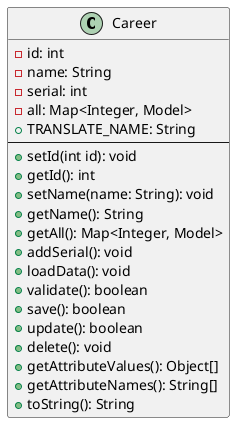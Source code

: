 @startuml

class Career {
    - id: int
    - name: String
    - serial: int
    - all: Map<Integer, Model>
    + TRANSLATE_NAME: String
    ---
    + setId(int id): void
    + getId(): int
    + setName(name: String): void
    + getName(): String
    + getAll(): Map<Integer, Model>
    + addSerial(): void
    + loadData(): void
    + validate(): boolean
    + save(): boolean
    + update(): boolean
    + delete(): void
    + getAttributeValues(): Object[]
    + getAttributeNames(): String[]
    + toString(): String
}


@enduml
